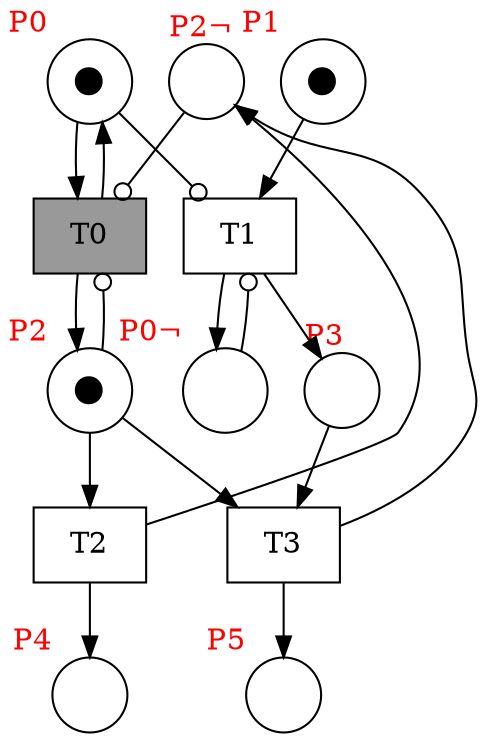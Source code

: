 digraph test {
  p1 -> t1;
  p1 -> t2 [arrowhead=odot];
  p7 -> t2 [arrowhead=odot];
  p2 -> t2;
  p3 -> t3;
  p3 -> t1 [arrowhead=odot];
  p3 -> t4;
  p8 -> t1 [arrowhead=odot,constraint=false];
  t2 -> p7;
  t3 -> p8 [constraint=false];
  t4 -> p8 [constraint=false];
  t1 -> p1;
  t1 -> p3;
  t2 -> p4;
  t3 -> p5;
  t4 -> p6;
  p4 -> t4;
  p1 [label=⬤ xlabel= <<FONT COLOR="red">P0</FONT>> shape=circle ];
  p2 [label=⬤ xlabel= <<FONT COLOR="red">P1</FONT>> shape=circle ];
  p7 [fontcolor="white" label="⬤" xlabel= <<FONT COLOR="red">P0¬</FONT>> shape=circle ];
  p4 [label="" xlabel= <<FONT COLOR="red">P3</FONT>> shape=circle ];
  p5 [label="" xlabel= <<FONT COLOR="red">P4</FONT>> shape=circle ];
  p6 [label="" xlabel= <<FONT COLOR="red">P5</FONT>> shape=circle ];
  p8 [label="" xlabel= <<FONT COLOR="red">P2¬</FONT>> shape=circle ];
  p3 [label="⬤" xlabel= <<FONT COLOR="red">P2</FONT>> shape=circle ];
  t1 [fillcolor=gray60 label="T0" shape=box style=filled];
  t2 [label="T1" shape=box];
  t3 [label="T2" shape=box];
  t4 [label="T3" shape=box];
}